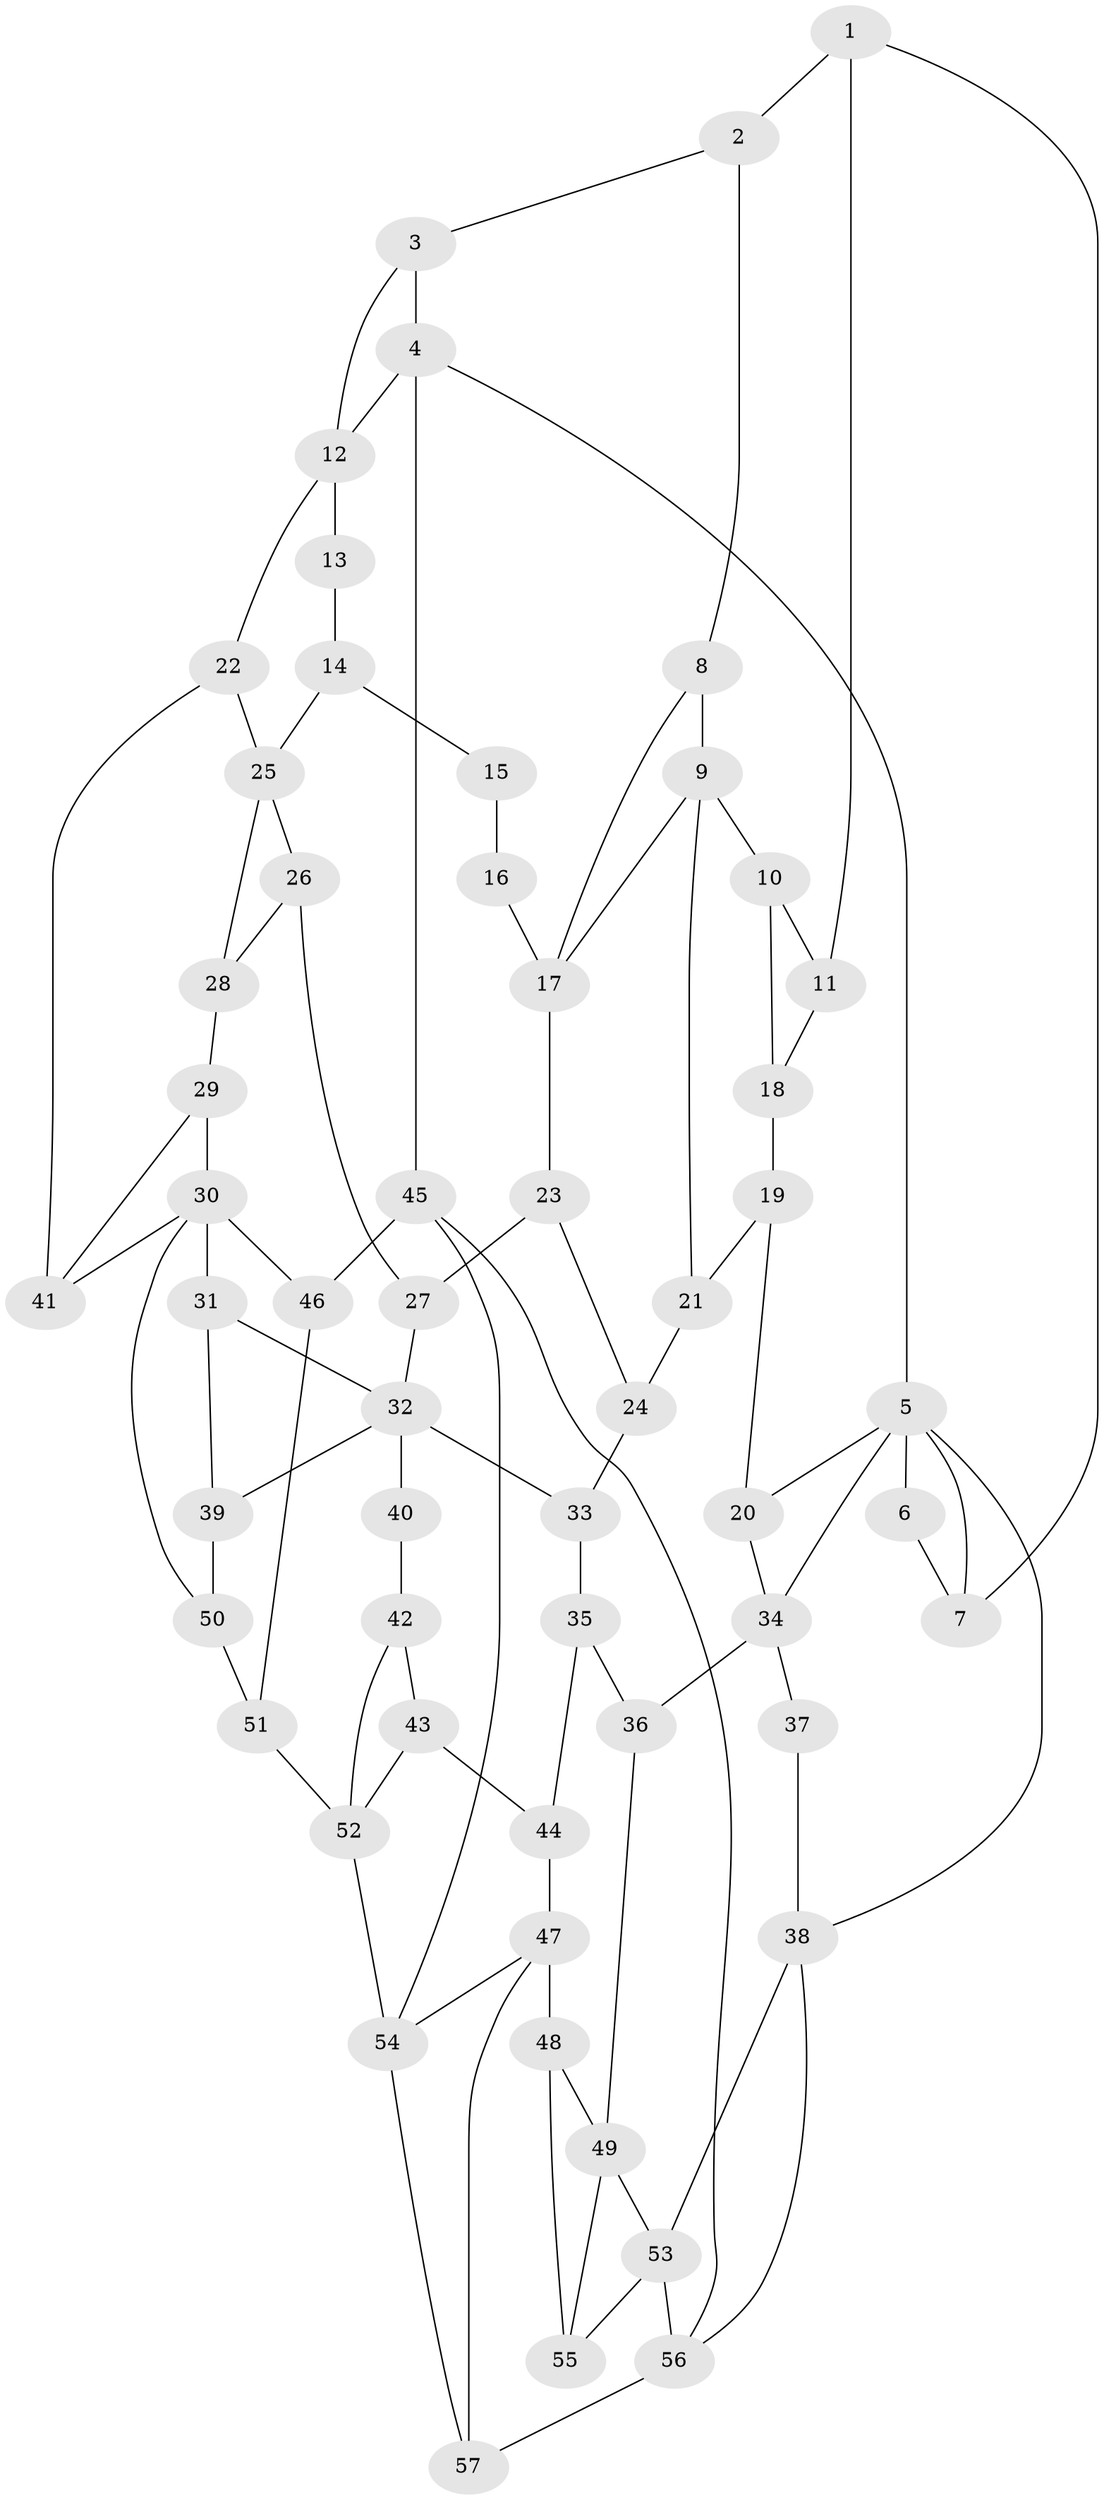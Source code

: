 // original degree distribution, {3: 0.017699115044247787, 5: 0.49557522123893805, 4: 0.25663716814159293, 6: 0.23008849557522124}
// Generated by graph-tools (version 1.1) at 2025/38/03/09/25 02:38:25]
// undirected, 57 vertices, 93 edges
graph export_dot {
graph [start="1"]
  node [color=gray90,style=filled];
  1;
  2;
  3;
  4;
  5;
  6;
  7;
  8;
  9;
  10;
  11;
  12;
  13;
  14;
  15;
  16;
  17;
  18;
  19;
  20;
  21;
  22;
  23;
  24;
  25;
  26;
  27;
  28;
  29;
  30;
  31;
  32;
  33;
  34;
  35;
  36;
  37;
  38;
  39;
  40;
  41;
  42;
  43;
  44;
  45;
  46;
  47;
  48;
  49;
  50;
  51;
  52;
  53;
  54;
  55;
  56;
  57;
  1 -- 2 [weight=1.0];
  1 -- 7 [weight=1.0];
  1 -- 11 [weight=2.0];
  2 -- 3 [weight=1.0];
  2 -- 8 [weight=1.0];
  3 -- 4 [weight=1.0];
  3 -- 12 [weight=1.0];
  4 -- 5 [weight=1.0];
  4 -- 12 [weight=1.0];
  4 -- 45 [weight=1.0];
  5 -- 6 [weight=1.0];
  5 -- 7 [weight=1.0];
  5 -- 20 [weight=1.0];
  5 -- 34 [weight=1.0];
  5 -- 38 [weight=1.0];
  6 -- 7 [weight=1.0];
  8 -- 9 [weight=1.0];
  8 -- 17 [weight=1.0];
  9 -- 10 [weight=2.0];
  9 -- 17 [weight=1.0];
  9 -- 21 [weight=1.0];
  10 -- 11 [weight=3.0];
  10 -- 18 [weight=1.0];
  11 -- 18 [weight=1.0];
  12 -- 13 [weight=2.0];
  12 -- 22 [weight=2.0];
  13 -- 14 [weight=1.0];
  14 -- 15 [weight=2.0];
  14 -- 25 [weight=2.0];
  15 -- 16 [weight=4.0];
  16 -- 17 [weight=2.0];
  17 -- 23 [weight=1.0];
  18 -- 19 [weight=1.0];
  19 -- 20 [weight=1.0];
  19 -- 21 [weight=1.0];
  20 -- 34 [weight=1.0];
  21 -- 24 [weight=1.0];
  22 -- 25 [weight=2.0];
  22 -- 41 [weight=1.0];
  23 -- 24 [weight=1.0];
  23 -- 27 [weight=1.0];
  24 -- 33 [weight=1.0];
  25 -- 26 [weight=1.0];
  25 -- 28 [weight=1.0];
  26 -- 27 [weight=1.0];
  26 -- 28 [weight=1.0];
  27 -- 32 [weight=1.0];
  28 -- 29 [weight=1.0];
  29 -- 30 [weight=1.0];
  29 -- 41 [weight=1.0];
  30 -- 31 [weight=1.0];
  30 -- 41 [weight=1.0];
  30 -- 46 [weight=2.0];
  30 -- 50 [weight=1.0];
  31 -- 32 [weight=1.0];
  31 -- 39 [weight=1.0];
  32 -- 33 [weight=1.0];
  32 -- 39 [weight=1.0];
  32 -- 40 [weight=2.0];
  33 -- 35 [weight=1.0];
  34 -- 36 [weight=2.0];
  34 -- 37 [weight=2.0];
  35 -- 36 [weight=1.0];
  35 -- 44 [weight=1.0];
  36 -- 49 [weight=1.0];
  37 -- 38 [weight=1.0];
  38 -- 53 [weight=1.0];
  38 -- 56 [weight=1.0];
  39 -- 50 [weight=1.0];
  40 -- 42 [weight=1.0];
  42 -- 43 [weight=1.0];
  42 -- 52 [weight=1.0];
  43 -- 44 [weight=1.0];
  43 -- 52 [weight=1.0];
  44 -- 47 [weight=1.0];
  45 -- 46 [weight=2.0];
  45 -- 54 [weight=1.0];
  45 -- 56 [weight=1.0];
  46 -- 51 [weight=1.0];
  47 -- 48 [weight=2.0];
  47 -- 54 [weight=1.0];
  47 -- 57 [weight=1.0];
  48 -- 49 [weight=1.0];
  48 -- 55 [weight=3.0];
  49 -- 53 [weight=1.0];
  49 -- 55 [weight=1.0];
  50 -- 51 [weight=1.0];
  51 -- 52 [weight=2.0];
  52 -- 54 [weight=2.0];
  53 -- 55 [weight=2.0];
  53 -- 56 [weight=1.0];
  54 -- 57 [weight=1.0];
  56 -- 57 [weight=1.0];
}
